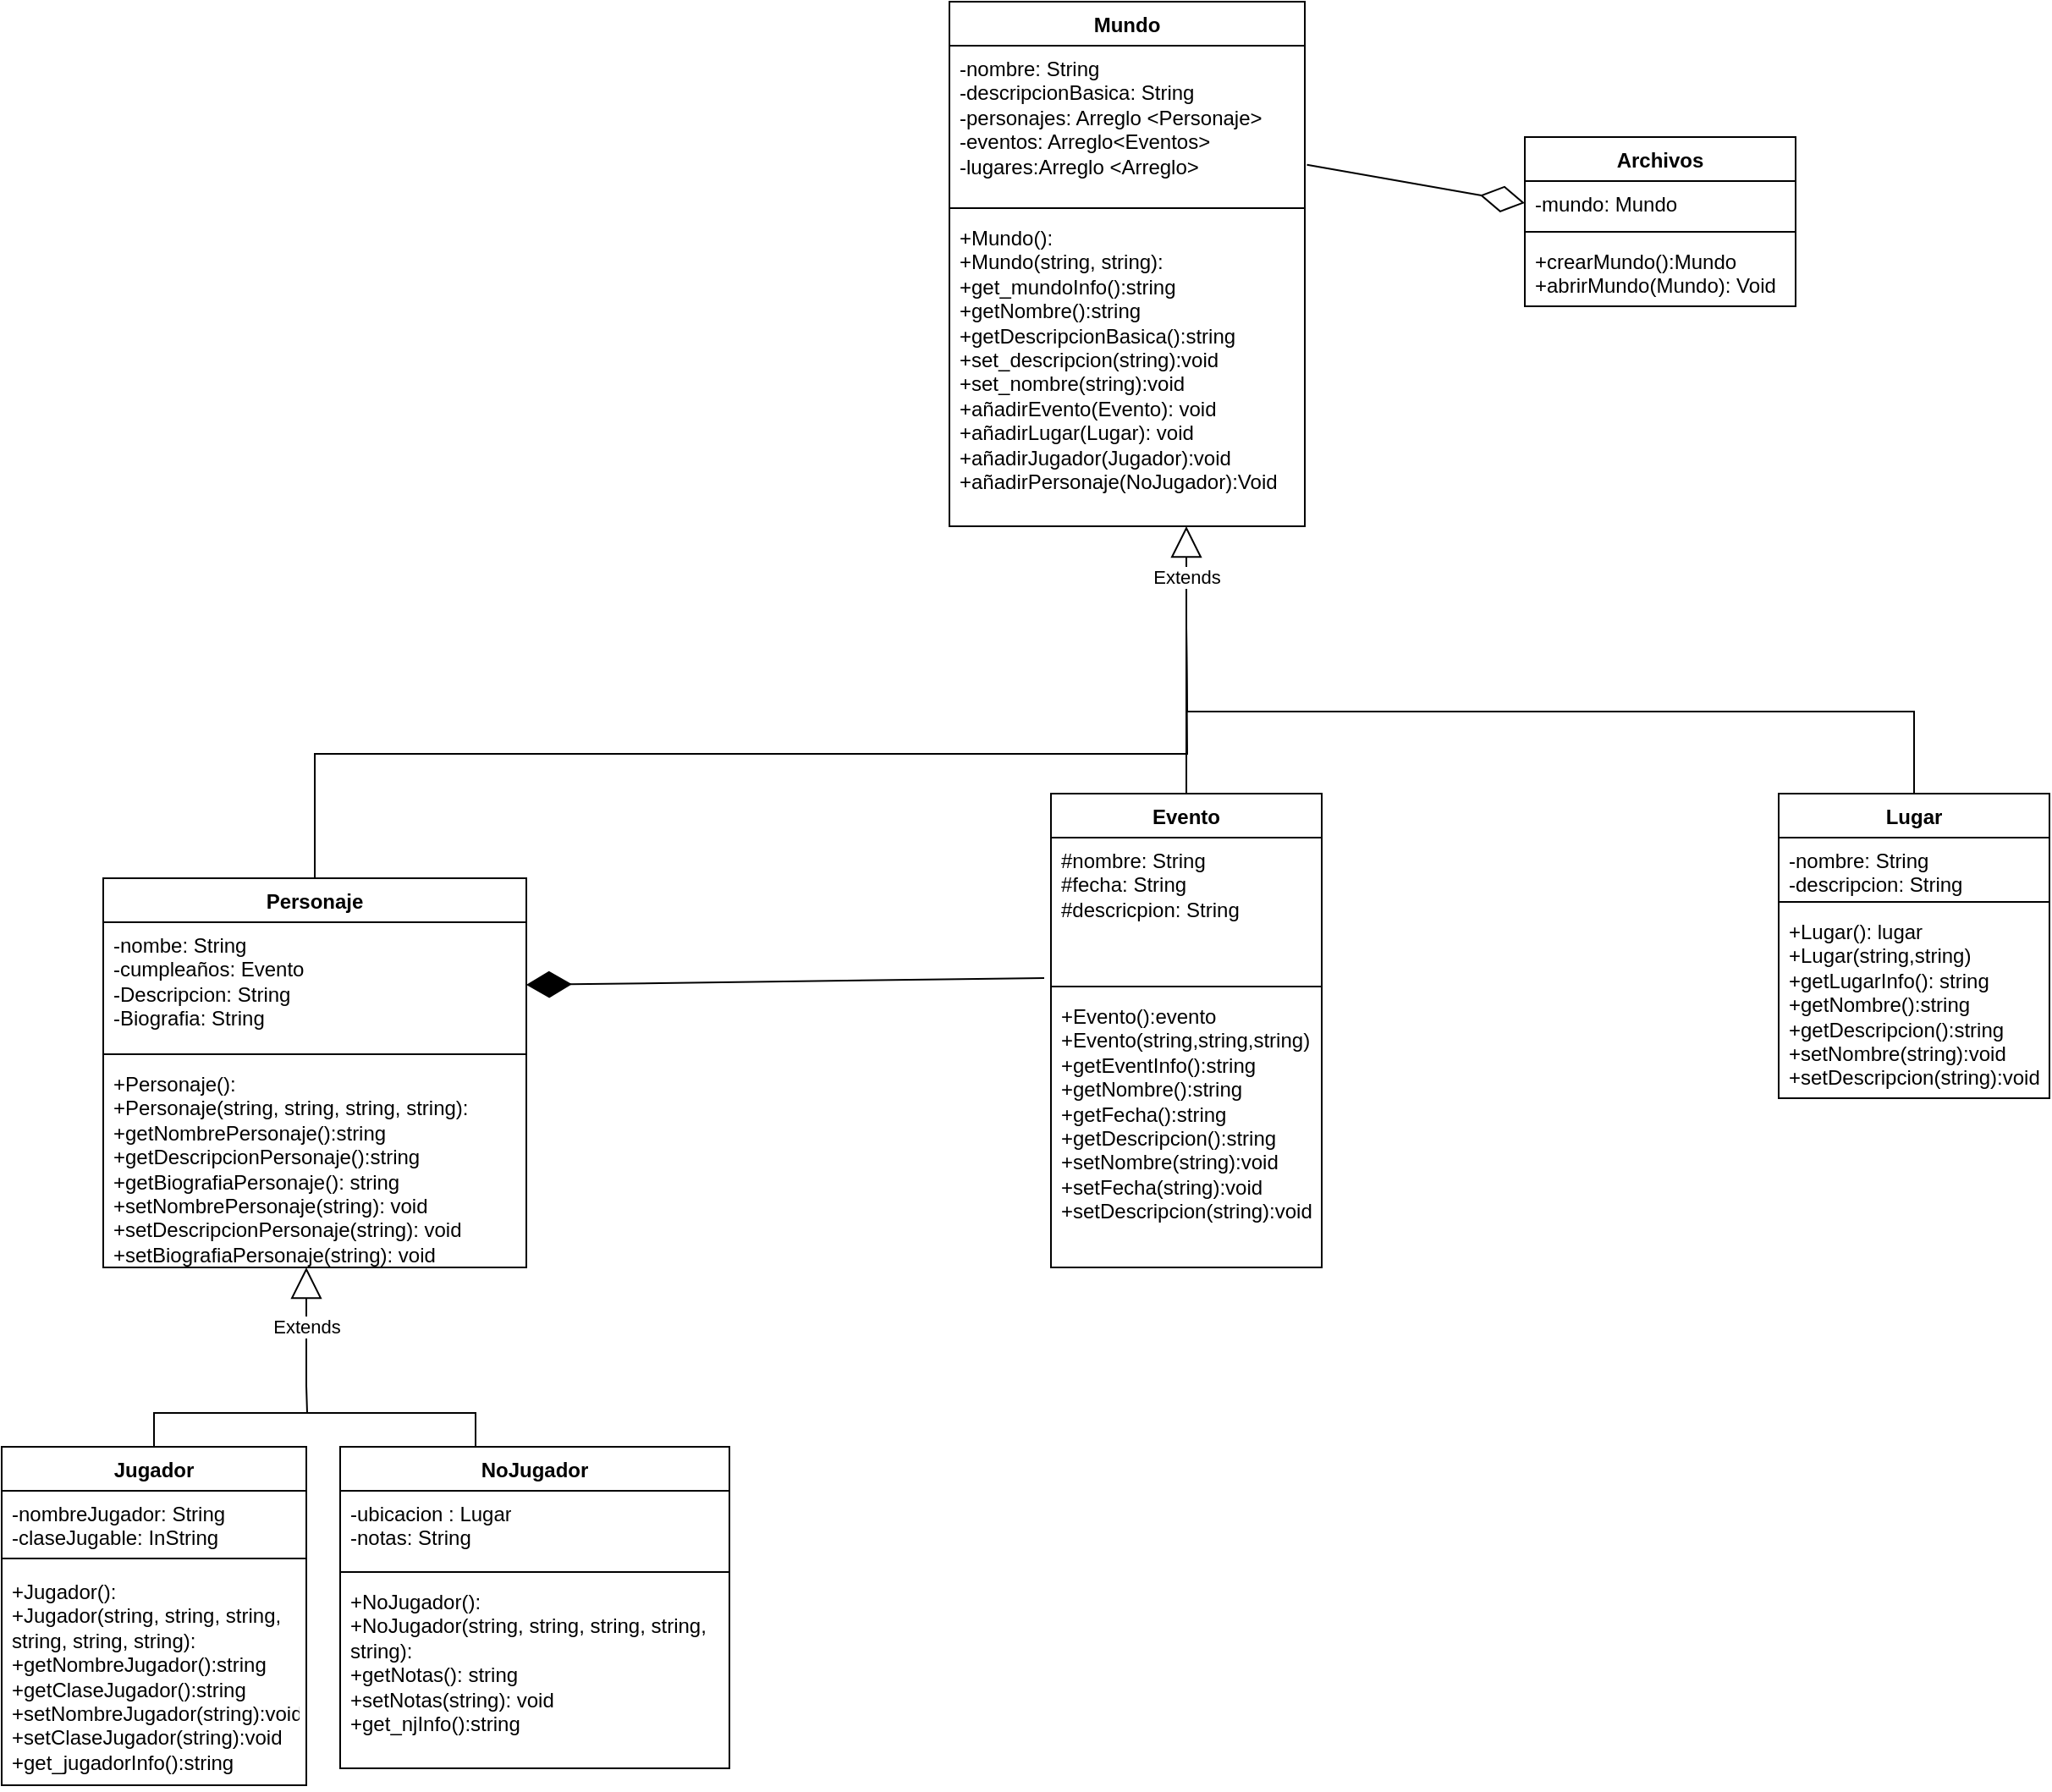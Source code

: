 <mxfile version="22.1.4" type="github">
  <diagram name="Página-1" id="b2sGQ0O7b21xchEfbVHK">
    <mxGraphModel dx="1665" dy="1586" grid="1" gridSize="10" guides="1" tooltips="1" connect="1" arrows="1" fold="1" page="1" pageScale="1" pageWidth="827" pageHeight="1169" math="0" shadow="0">
      <root>
        <mxCell id="0" />
        <mxCell id="1" parent="0" />
        <mxCell id="iOLiX6w0n6cZNtET1yug-1" value="Mundo" style="swimlane;fontStyle=1;align=center;verticalAlign=top;childLayout=stackLayout;horizontal=1;startSize=26;horizontalStack=0;resizeParent=1;resizeParentMax=0;resizeLast=0;collapsible=1;marginBottom=0;whiteSpace=wrap;html=1;" parent="1" vertex="1">
          <mxGeometry x="280" y="-150" width="210" height="310" as="geometry" />
        </mxCell>
        <mxCell id="iOLiX6w0n6cZNtET1yug-2" value="-nombre: String&lt;br&gt;-descripcionBasica: String&lt;br&gt;-personajes: Arreglo &amp;lt;Personaje&amp;gt;&lt;br&gt;-eventos: Arreglo&amp;lt;Eventos&amp;gt;&lt;br&gt;-lugares:Arreglo &amp;lt;Arreglo&amp;gt;" style="text;strokeColor=none;fillColor=none;align=left;verticalAlign=top;spacingLeft=4;spacingRight=4;overflow=hidden;rotatable=0;points=[[0,0.5],[1,0.5]];portConstraint=eastwest;whiteSpace=wrap;html=1;" parent="iOLiX6w0n6cZNtET1yug-1" vertex="1">
          <mxGeometry y="26" width="210" height="92" as="geometry" />
        </mxCell>
        <mxCell id="iOLiX6w0n6cZNtET1yug-3" value="" style="line;strokeWidth=1;fillColor=none;align=left;verticalAlign=middle;spacingTop=-1;spacingLeft=3;spacingRight=3;rotatable=0;labelPosition=right;points=[];portConstraint=eastwest;strokeColor=inherit;" parent="iOLiX6w0n6cZNtET1yug-1" vertex="1">
          <mxGeometry y="118" width="210" height="8" as="geometry" />
        </mxCell>
        <mxCell id="iOLiX6w0n6cZNtET1yug-4" value="+Mundo():&lt;br&gt;+Mundo(string, string):&lt;br&gt;+get_mundoInfo():string&lt;br&gt;+getNombre():string&lt;br&gt;+getDescripcionBasica():string&lt;br&gt;+set_descripcion(string):void&lt;br&gt;+set_nombre(string):void&lt;br&gt;+añadirEvento(Evento): void&lt;br&gt;+añadirLugar(Lugar): void&lt;br&gt;+añadirJugador(Jugador):void&lt;br&gt;+añadirPersonaje(NoJugador):Void&lt;br&gt;" style="text;strokeColor=none;fillColor=none;align=left;verticalAlign=top;spacingLeft=4;spacingRight=4;overflow=hidden;rotatable=0;points=[[0,0.5],[1,0.5]];portConstraint=eastwest;whiteSpace=wrap;html=1;" parent="iOLiX6w0n6cZNtET1yug-1" vertex="1">
          <mxGeometry y="126" width="210" height="184" as="geometry" />
        </mxCell>
        <mxCell id="iOLiX6w0n6cZNtET1yug-24" style="edgeStyle=orthogonalEdgeStyle;rounded=0;orthogonalLoop=1;jettySize=auto;html=1;exitX=0.5;exitY=0;exitDx=0;exitDy=0;endArrow=none;endFill=0;" parent="1" source="iOLiX6w0n6cZNtET1yug-5" edge="1">
          <mxGeometry relative="1" as="geometry">
            <mxPoint x="420" y="220" as="targetPoint" />
          </mxGeometry>
        </mxCell>
        <mxCell id="iOLiX6w0n6cZNtET1yug-5" value="Personaje" style="swimlane;fontStyle=1;align=center;verticalAlign=top;childLayout=stackLayout;horizontal=1;startSize=26;horizontalStack=0;resizeParent=1;resizeParentMax=0;resizeLast=0;collapsible=1;marginBottom=0;whiteSpace=wrap;html=1;" parent="1" vertex="1">
          <mxGeometry x="-220" y="368" width="250" height="230" as="geometry">
            <mxRectangle x="10" y="318" width="100" height="30" as="alternateBounds" />
          </mxGeometry>
        </mxCell>
        <mxCell id="iOLiX6w0n6cZNtET1yug-6" value="-nombe: String&lt;br&gt;-cumpleaños: Evento&lt;br&gt;-Descripcion: String&lt;br&gt;-Biografia: String" style="text;strokeColor=none;fillColor=none;align=left;verticalAlign=top;spacingLeft=4;spacingRight=4;overflow=hidden;rotatable=0;points=[[0,0.5],[1,0.5]];portConstraint=eastwest;whiteSpace=wrap;html=1;" parent="iOLiX6w0n6cZNtET1yug-5" vertex="1">
          <mxGeometry y="26" width="250" height="74" as="geometry" />
        </mxCell>
        <mxCell id="iOLiX6w0n6cZNtET1yug-7" value="" style="line;strokeWidth=1;fillColor=none;align=left;verticalAlign=middle;spacingTop=-1;spacingLeft=3;spacingRight=3;rotatable=0;labelPosition=right;points=[];portConstraint=eastwest;strokeColor=inherit;" parent="iOLiX6w0n6cZNtET1yug-5" vertex="1">
          <mxGeometry y="100" width="250" height="8" as="geometry" />
        </mxCell>
        <mxCell id="fIcGyZLEMwAVsQXeChhn-1" value="+Personaje():&lt;br&gt;+Personaje(string, string, string, string):&lt;br&gt;+getNombrePersonaje():string&lt;br&gt;+getDescripcionPersonaje():string&lt;br&gt;+getBiografiaPersonaje(): string&lt;br&gt;+setNombrePersonaje(string): void&lt;br style=&quot;border-color: var(--border-color);&quot;&gt;+setDescripcionPersonaje(string): void&lt;br style=&quot;border-color: var(--border-color);&quot;&gt;+setBiografiaPersonaje(string): void" style="text;strokeColor=none;fillColor=none;align=left;verticalAlign=top;spacingLeft=4;spacingRight=4;overflow=hidden;rotatable=0;points=[[0,0.5],[1,0.5]];portConstraint=eastwest;whiteSpace=wrap;html=1;" parent="iOLiX6w0n6cZNtET1yug-5" vertex="1">
          <mxGeometry y="108" width="250" height="122" as="geometry" />
        </mxCell>
        <mxCell id="iOLiX6w0n6cZNtET1yug-25" style="edgeStyle=orthogonalEdgeStyle;rounded=0;orthogonalLoop=1;jettySize=auto;html=1;exitX=0.5;exitY=0;exitDx=0;exitDy=0;endArrow=none;endFill=0;" parent="1" source="iOLiX6w0n6cZNtET1yug-9" edge="1">
          <mxGeometry relative="1" as="geometry">
            <mxPoint x="420" y="220" as="targetPoint" />
          </mxGeometry>
        </mxCell>
        <mxCell id="iOLiX6w0n6cZNtET1yug-9" value="Evento" style="swimlane;fontStyle=1;align=center;verticalAlign=top;childLayout=stackLayout;horizontal=1;startSize=26;horizontalStack=0;resizeParent=1;resizeParentMax=0;resizeLast=0;collapsible=1;marginBottom=0;whiteSpace=wrap;html=1;" parent="1" vertex="1">
          <mxGeometry x="340" y="318" width="160" height="280" as="geometry" />
        </mxCell>
        <mxCell id="iOLiX6w0n6cZNtET1yug-10" value="#nombre: String&lt;br&gt;#fecha: String&lt;br&gt;#descricpion: String" style="text;strokeColor=none;fillColor=none;align=left;verticalAlign=top;spacingLeft=4;spacingRight=4;overflow=hidden;rotatable=0;points=[[0,0.5],[1,0.5]];portConstraint=eastwest;whiteSpace=wrap;html=1;" parent="iOLiX6w0n6cZNtET1yug-9" vertex="1">
          <mxGeometry y="26" width="160" height="84" as="geometry" />
        </mxCell>
        <mxCell id="iOLiX6w0n6cZNtET1yug-11" value="" style="line;strokeWidth=1;fillColor=none;align=left;verticalAlign=middle;spacingTop=-1;spacingLeft=3;spacingRight=3;rotatable=0;labelPosition=right;points=[];portConstraint=eastwest;strokeColor=inherit;" parent="iOLiX6w0n6cZNtET1yug-9" vertex="1">
          <mxGeometry y="110" width="160" height="8" as="geometry" />
        </mxCell>
        <mxCell id="fIcGyZLEMwAVsQXeChhn-2" value="+Evento():evento&lt;br&gt;+Evento(string,string,string)&lt;br&gt;+getEventInfo():string&lt;br&gt;+getNombre():string&lt;br&gt;+getFecha():string&lt;br&gt;+getDescripcion():string&lt;br&gt;+setNombre(string):void&lt;br&gt;+setFecha(string):void&lt;br&gt;+setDescripcion(string):void" style="text;strokeColor=none;fillColor=none;align=left;verticalAlign=top;spacingLeft=4;spacingRight=4;overflow=hidden;rotatable=0;points=[[0,0.5],[1,0.5]];portConstraint=eastwest;whiteSpace=wrap;html=1;" parent="iOLiX6w0n6cZNtET1yug-9" vertex="1">
          <mxGeometry y="118" width="160" height="162" as="geometry" />
        </mxCell>
        <mxCell id="iOLiX6w0n6cZNtET1yug-26" style="edgeStyle=orthogonalEdgeStyle;rounded=0;orthogonalLoop=1;jettySize=auto;html=1;exitX=0.5;exitY=0;exitDx=0;exitDy=0;endArrow=none;endFill=0;" parent="1" source="iOLiX6w0n6cZNtET1yug-13" edge="1">
          <mxGeometry relative="1" as="geometry">
            <mxPoint x="420" y="220" as="targetPoint" />
          </mxGeometry>
        </mxCell>
        <mxCell id="iOLiX6w0n6cZNtET1yug-13" value="Lugar" style="swimlane;fontStyle=1;align=center;verticalAlign=top;childLayout=stackLayout;horizontal=1;startSize=26;horizontalStack=0;resizeParent=1;resizeParentMax=0;resizeLast=0;collapsible=1;marginBottom=0;whiteSpace=wrap;html=1;" parent="1" vertex="1">
          <mxGeometry x="770" y="318" width="160" height="180" as="geometry" />
        </mxCell>
        <mxCell id="iOLiX6w0n6cZNtET1yug-14" value="-nombre: String&lt;br&gt;-descripcion: String" style="text;strokeColor=none;fillColor=none;align=left;verticalAlign=top;spacingLeft=4;spacingRight=4;overflow=hidden;rotatable=0;points=[[0,0.5],[1,0.5]];portConstraint=eastwest;whiteSpace=wrap;html=1;" parent="iOLiX6w0n6cZNtET1yug-13" vertex="1">
          <mxGeometry y="26" width="160" height="34" as="geometry" />
        </mxCell>
        <mxCell id="iOLiX6w0n6cZNtET1yug-15" value="" style="line;strokeWidth=1;fillColor=none;align=left;verticalAlign=middle;spacingTop=-1;spacingLeft=3;spacingRight=3;rotatable=0;labelPosition=right;points=[];portConstraint=eastwest;strokeColor=inherit;" parent="iOLiX6w0n6cZNtET1yug-13" vertex="1">
          <mxGeometry y="60" width="160" height="8" as="geometry" />
        </mxCell>
        <mxCell id="fIcGyZLEMwAVsQXeChhn-3" value="+Lugar(): lugar&lt;br&gt;+Lugar(string,string)&lt;br&gt;+getLugarInfo(): string&lt;br&gt;+getNombre():string&lt;br&gt;+getDescripcion():string&lt;br&gt;+setNombre(string):void&lt;br&gt;+setDescripcion(string):void" style="text;strokeColor=none;fillColor=none;align=left;verticalAlign=top;spacingLeft=4;spacingRight=4;overflow=hidden;rotatable=0;points=[[0,0.5],[1,0.5]];portConstraint=eastwest;whiteSpace=wrap;html=1;" parent="iOLiX6w0n6cZNtET1yug-13" vertex="1">
          <mxGeometry y="68" width="160" height="112" as="geometry" />
        </mxCell>
        <mxCell id="iOLiX6w0n6cZNtET1yug-36" value="Archivos" style="swimlane;fontStyle=1;align=center;verticalAlign=top;childLayout=stackLayout;horizontal=1;startSize=26;horizontalStack=0;resizeParent=1;resizeParentMax=0;resizeLast=0;collapsible=1;marginBottom=0;whiteSpace=wrap;html=1;" parent="1" vertex="1">
          <mxGeometry x="620" y="-70" width="160" height="100" as="geometry" />
        </mxCell>
        <mxCell id="iOLiX6w0n6cZNtET1yug-37" value="-mundo: Mundo" style="text;strokeColor=none;fillColor=none;align=left;verticalAlign=top;spacingLeft=4;spacingRight=4;overflow=hidden;rotatable=0;points=[[0,0.5],[1,0.5]];portConstraint=eastwest;whiteSpace=wrap;html=1;" parent="iOLiX6w0n6cZNtET1yug-36" vertex="1">
          <mxGeometry y="26" width="160" height="26" as="geometry" />
        </mxCell>
        <mxCell id="iOLiX6w0n6cZNtET1yug-38" value="" style="line;strokeWidth=1;fillColor=none;align=left;verticalAlign=middle;spacingTop=-1;spacingLeft=3;spacingRight=3;rotatable=0;labelPosition=right;points=[];portConstraint=eastwest;strokeColor=inherit;" parent="iOLiX6w0n6cZNtET1yug-36" vertex="1">
          <mxGeometry y="52" width="160" height="8" as="geometry" />
        </mxCell>
        <mxCell id="iOLiX6w0n6cZNtET1yug-39" value="+crearMundo():Mundo&lt;br&gt;+abrirMundo(Mundo): Void" style="text;strokeColor=none;fillColor=none;align=left;verticalAlign=top;spacingLeft=4;spacingRight=4;overflow=hidden;rotatable=0;points=[[0,0.5],[1,0.5]];portConstraint=eastwest;whiteSpace=wrap;html=1;" parent="iOLiX6w0n6cZNtET1yug-36" vertex="1">
          <mxGeometry y="60" width="160" height="40" as="geometry" />
        </mxCell>
        <mxCell id="iOLiX6w0n6cZNtET1yug-40" value="" style="endArrow=diamondThin;endFill=0;endSize=24;html=1;rounded=0;entryX=0;entryY=0.5;entryDx=0;entryDy=0;exitX=1.006;exitY=0.765;exitDx=0;exitDy=0;exitPerimeter=0;" parent="1" source="iOLiX6w0n6cZNtET1yug-2" target="iOLiX6w0n6cZNtET1yug-37" edge="1">
          <mxGeometry width="160" relative="1" as="geometry">
            <mxPoint x="530" y="-20" as="sourcePoint" />
            <mxPoint x="480" y="85" as="targetPoint" />
          </mxGeometry>
        </mxCell>
        <mxCell id="fIcGyZLEMwAVsQXeChhn-13" style="edgeStyle=orthogonalEdgeStyle;rounded=0;orthogonalLoop=1;jettySize=auto;html=1;endArrow=none;endFill=0;" parent="1" edge="1">
          <mxGeometry relative="1" as="geometry">
            <mxPoint x="-120" y="684" as="targetPoint" />
            <Array as="points">
              <mxPoint y="684" />
            </Array>
            <mxPoint y="704" as="sourcePoint" />
          </mxGeometry>
        </mxCell>
        <mxCell id="fIcGyZLEMwAVsQXeChhn-11" value="Extends" style="endArrow=block;endSize=16;endFill=0;html=1;rounded=0;" parent="1" edge="1">
          <mxGeometry width="160" relative="1" as="geometry">
            <mxPoint x="-100" y="668" as="sourcePoint" />
            <mxPoint x="-100" y="598" as="targetPoint" />
          </mxGeometry>
        </mxCell>
        <mxCell id="RlfxiXrorSOgyYz_VcMw-8" style="edgeStyle=orthogonalEdgeStyle;rounded=0;orthogonalLoop=1;jettySize=auto;html=1;exitX=0.5;exitY=0;exitDx=0;exitDy=0;endArrow=none;endFill=0;" parent="1" source="RlfxiXrorSOgyYz_VcMw-2" edge="1">
          <mxGeometry relative="1" as="geometry">
            <mxPoint x="-100" y="668" as="targetPoint" />
          </mxGeometry>
        </mxCell>
        <mxCell id="RlfxiXrorSOgyYz_VcMw-2" value="Jugador" style="swimlane;fontStyle=1;align=center;verticalAlign=top;childLayout=stackLayout;horizontal=1;startSize=26;horizontalStack=0;resizeParent=1;resizeParentMax=0;resizeLast=0;collapsible=1;marginBottom=0;whiteSpace=wrap;html=1;" parent="1" vertex="1">
          <mxGeometry x="-280" y="704" width="180" height="200" as="geometry" />
        </mxCell>
        <mxCell id="RlfxiXrorSOgyYz_VcMw-3" value="-nombreJugador: String&lt;br style=&quot;border-color: var(--border-color);&quot;&gt;-claseJugable: InString" style="text;strokeColor=none;fillColor=none;align=left;verticalAlign=top;spacingLeft=4;spacingRight=4;overflow=hidden;rotatable=0;points=[[0,0.5],[1,0.5]];portConstraint=eastwest;whiteSpace=wrap;html=1;" parent="RlfxiXrorSOgyYz_VcMw-2" vertex="1">
          <mxGeometry y="26" width="180" height="34" as="geometry" />
        </mxCell>
        <mxCell id="RlfxiXrorSOgyYz_VcMw-4" value="" style="line;strokeWidth=1;fillColor=none;align=left;verticalAlign=middle;spacingTop=-1;spacingLeft=3;spacingRight=3;rotatable=0;labelPosition=right;points=[];portConstraint=eastwest;strokeColor=inherit;" parent="RlfxiXrorSOgyYz_VcMw-2" vertex="1">
          <mxGeometry y="60" width="180" height="12" as="geometry" />
        </mxCell>
        <mxCell id="RlfxiXrorSOgyYz_VcMw-5" value="+Jugador():&lt;br&gt;+Jugador(string, string, string, string, string, string):&lt;br&gt;+getNombreJugador():string&lt;br&gt;+getClaseJugador():string&lt;br&gt;+setNombreJugador(string):void&lt;br&gt;+setClaseJugador(string):void&lt;br&gt;+get_jugadorInfo():string" style="text;strokeColor=none;fillColor=none;align=left;verticalAlign=top;spacingLeft=4;spacingRight=4;overflow=hidden;rotatable=0;points=[[0,0.5],[1,0.5]];portConstraint=eastwest;whiteSpace=wrap;html=1;" parent="RlfxiXrorSOgyYz_VcMw-2" vertex="1">
          <mxGeometry y="72" width="180" height="128" as="geometry" />
        </mxCell>
        <mxCell id="RlfxiXrorSOgyYz_VcMw-9" value="NoJugador" style="swimlane;fontStyle=1;align=center;verticalAlign=top;childLayout=stackLayout;horizontal=1;startSize=26;horizontalStack=0;resizeParent=1;resizeParentMax=0;resizeLast=0;collapsible=1;marginBottom=0;whiteSpace=wrap;html=1;" parent="1" vertex="1">
          <mxGeometry x="-80" y="704" width="230" height="190" as="geometry" />
        </mxCell>
        <mxCell id="RlfxiXrorSOgyYz_VcMw-10" value="-ubicacion : Lugar&lt;br&gt;-notas: String" style="text;strokeColor=none;fillColor=none;align=left;verticalAlign=top;spacingLeft=4;spacingRight=4;overflow=hidden;rotatable=0;points=[[0,0.5],[1,0.5]];portConstraint=eastwest;whiteSpace=wrap;html=1;" parent="RlfxiXrorSOgyYz_VcMw-9" vertex="1">
          <mxGeometry y="26" width="230" height="44" as="geometry" />
        </mxCell>
        <mxCell id="RlfxiXrorSOgyYz_VcMw-11" value="" style="line;strokeWidth=1;fillColor=none;align=left;verticalAlign=middle;spacingTop=-1;spacingLeft=3;spacingRight=3;rotatable=0;labelPosition=right;points=[];portConstraint=eastwest;strokeColor=inherit;" parent="RlfxiXrorSOgyYz_VcMw-9" vertex="1">
          <mxGeometry y="70" width="230" height="8" as="geometry" />
        </mxCell>
        <mxCell id="RlfxiXrorSOgyYz_VcMw-12" value="+NoJugador():&lt;br&gt;+NoJugador(string, string, string, string, string):&lt;br&gt;+getNotas(): string&lt;br&gt;+setNotas(string): void&lt;br&gt;+get_njInfo():string" style="text;strokeColor=none;fillColor=none;align=left;verticalAlign=top;spacingLeft=4;spacingRight=4;overflow=hidden;rotatable=0;points=[[0,0.5],[1,0.5]];portConstraint=eastwest;whiteSpace=wrap;html=1;" parent="RlfxiXrorSOgyYz_VcMw-9" vertex="1">
          <mxGeometry y="78" width="230" height="112" as="geometry" />
        </mxCell>
        <mxCell id="sp0-zyHy11pN0InAPrg--1" value="Extends" style="endArrow=block;endSize=16;endFill=0;html=1;rounded=0;" edge="1" parent="1">
          <mxGeometry width="160" relative="1" as="geometry">
            <mxPoint x="420" y="220" as="sourcePoint" />
            <mxPoint x="420" y="160" as="targetPoint" />
          </mxGeometry>
        </mxCell>
        <mxCell id="sp0-zyHy11pN0InAPrg--2" value="" style="endArrow=diamondThin;endFill=1;endSize=24;html=1;rounded=0;exitX=-0.025;exitY=0.988;exitDx=0;exitDy=0;exitPerimeter=0;entryX=1;entryY=0.5;entryDx=0;entryDy=0;" edge="1" parent="1" source="iOLiX6w0n6cZNtET1yug-10" target="iOLiX6w0n6cZNtET1yug-6">
          <mxGeometry width="160" relative="1" as="geometry">
            <mxPoint x="90" y="390" as="sourcePoint" />
            <mxPoint x="230" y="390" as="targetPoint" />
          </mxGeometry>
        </mxCell>
      </root>
    </mxGraphModel>
  </diagram>
</mxfile>
